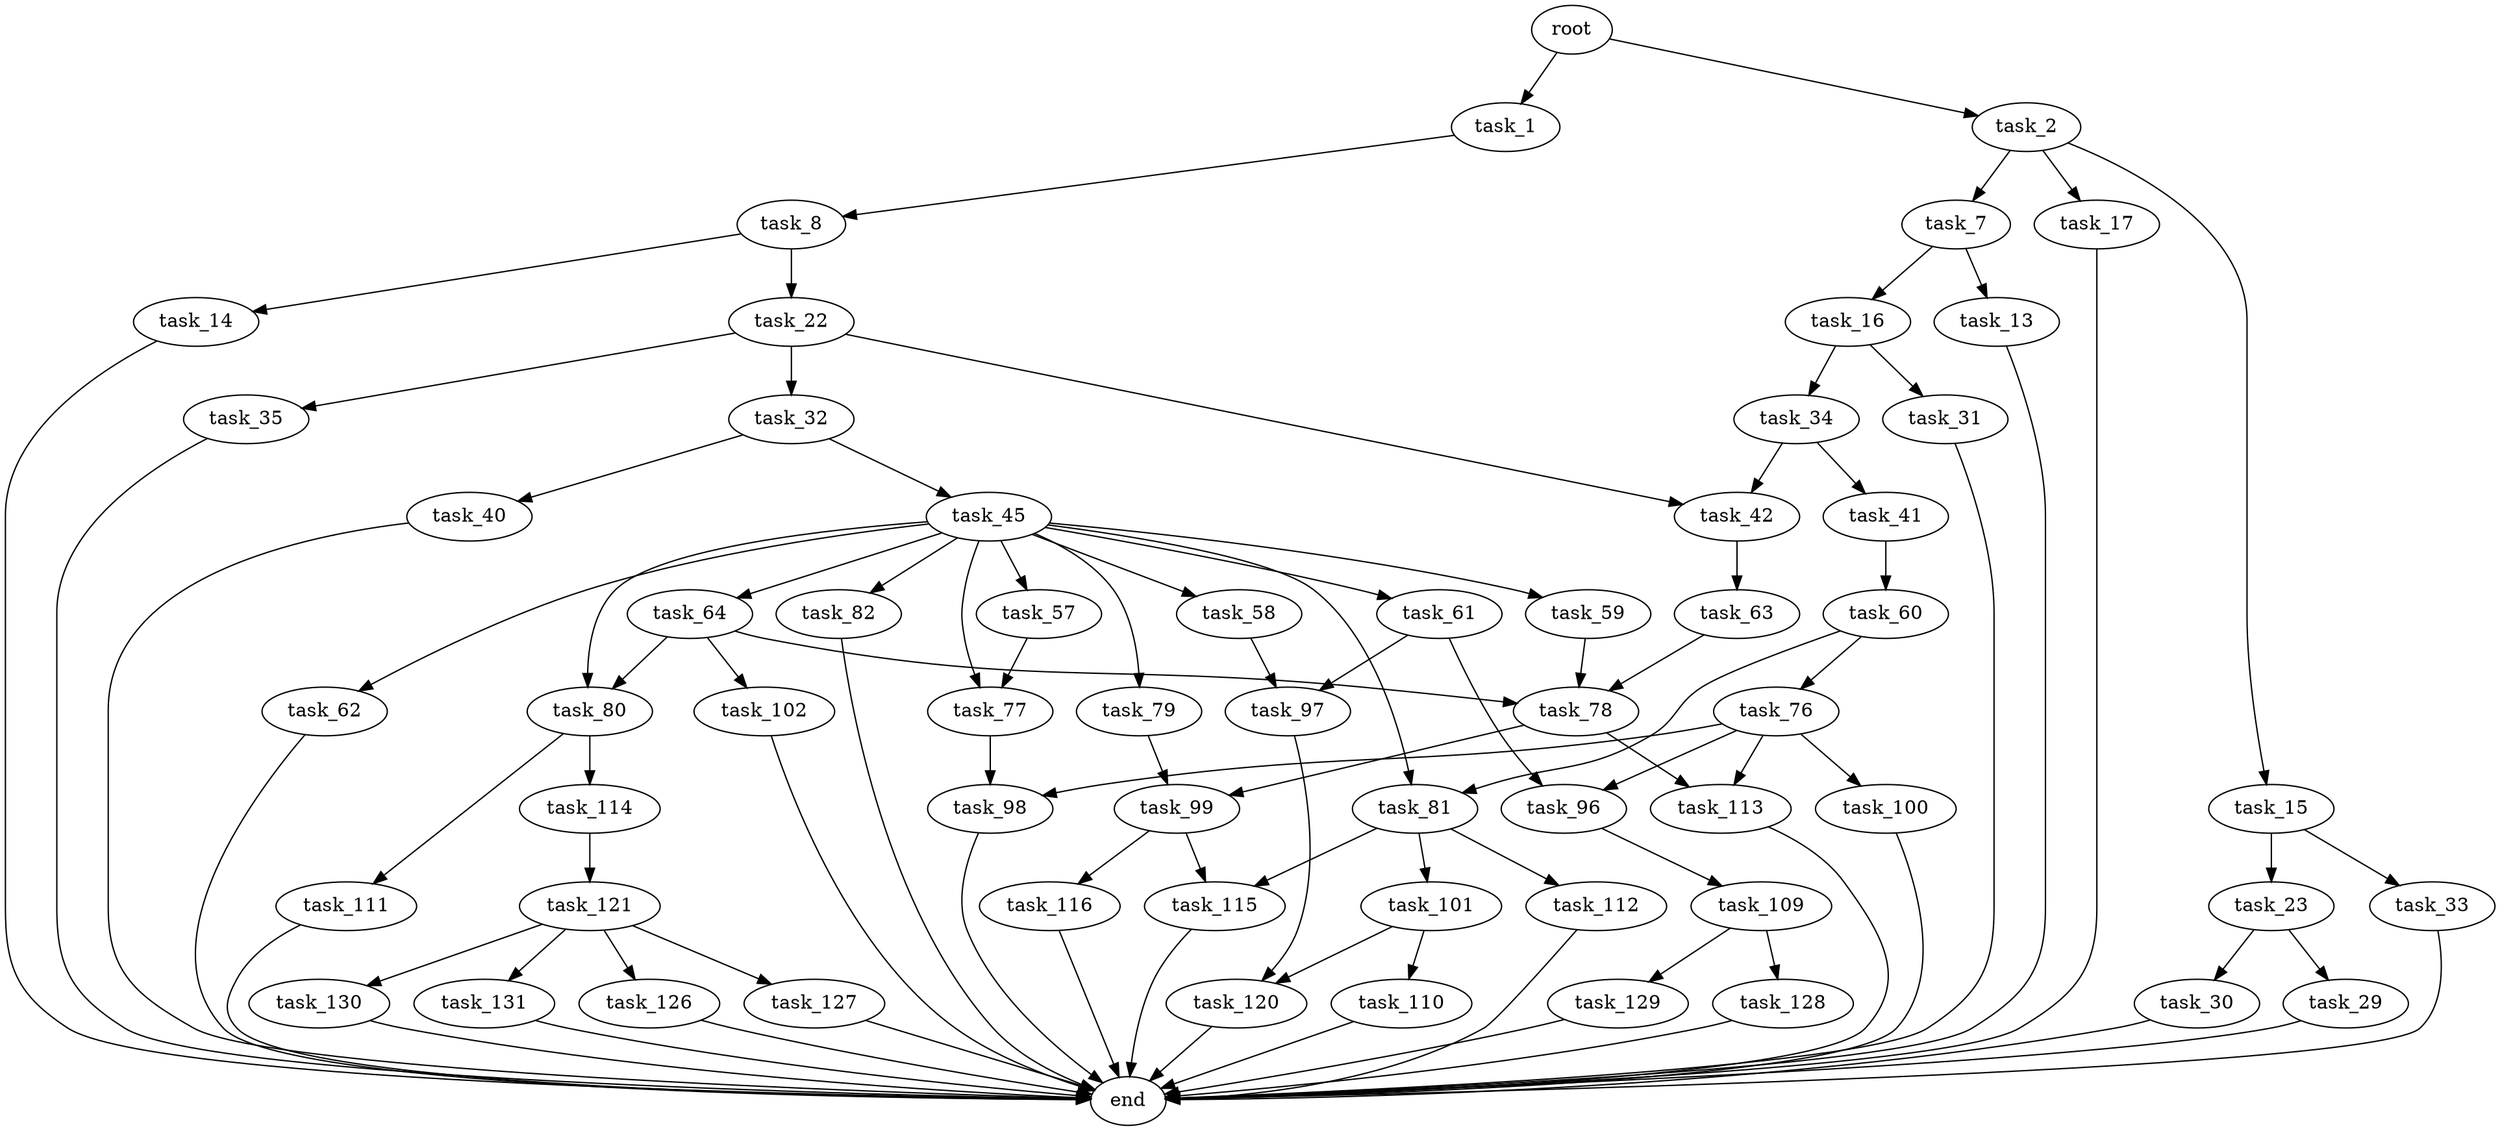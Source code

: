 digraph G {
  root [size="0.000000"];
  task_1 [size="23017961384.000000"];
  task_2 [size="18646391022.000000"];
  task_8 [size="18627615394.000000"];
  task_7 [size="116217123312.000000"];
  task_15 [size="1073741824000.000000"];
  task_17 [size="5097772773.000000"];
  task_13 [size="231928233984.000000"];
  task_16 [size="11141919143.000000"];
  task_14 [size="782757789696.000000"];
  task_22 [size="1073741824000.000000"];
  end [size="0.000000"];
  task_23 [size="32059598654.000000"];
  task_33 [size="404189375679.000000"];
  task_31 [size="231928233984.000000"];
  task_34 [size="28991029248.000000"];
  task_32 [size="4436498905.000000"];
  task_35 [size="8589934592.000000"];
  task_42 [size="567334521.000000"];
  task_29 [size="68719476736.000000"];
  task_30 [size="22639369512.000000"];
  task_40 [size="43396668064.000000"];
  task_45 [size="68719476736.000000"];
  task_41 [size="368293445632.000000"];
  task_60 [size="296609529490.000000"];
  task_63 [size="16336315455.000000"];
  task_57 [size="16543110048.000000"];
  task_58 [size="549755813888.000000"];
  task_59 [size="10999971600.000000"];
  task_61 [size="25441443275.000000"];
  task_62 [size="180821635027.000000"];
  task_64 [size="1073741824000.000000"];
  task_77 [size="134217728000.000000"];
  task_79 [size="11220157218.000000"];
  task_80 [size="782757789696.000000"];
  task_81 [size="406739713730.000000"];
  task_82 [size="782757789696.000000"];
  task_97 [size="46739597544.000000"];
  task_78 [size="218062676357.000000"];
  task_76 [size="8721092176.000000"];
  task_96 [size="101920346986.000000"];
  task_102 [size="793020417.000000"];
  task_98 [size="134217728000.000000"];
  task_100 [size="40763091642.000000"];
  task_113 [size="138709493688.000000"];
  task_99 [size="45354608125.000000"];
  task_111 [size="8589934592.000000"];
  task_114 [size="29937406609.000000"];
  task_101 [size="651136886.000000"];
  task_112 [size="179313839140.000000"];
  task_115 [size="466463863112.000000"];
  task_109 [size="903902128770.000000"];
  task_120 [size="591801536224.000000"];
  task_116 [size="428552010191.000000"];
  task_110 [size="138279801264.000000"];
  task_128 [size="134217728000.000000"];
  task_129 [size="106588325112.000000"];
  task_121 [size="1073741824000.000000"];
  task_126 [size="239006338079.000000"];
  task_127 [size="14892608952.000000"];
  task_130 [size="347695421724.000000"];
  task_131 [size="68719476736.000000"];

  root -> task_1 [size="1.000000"];
  root -> task_2 [size="1.000000"];
  task_1 -> task_8 [size="838860800.000000"];
  task_2 -> task_7 [size="301989888.000000"];
  task_2 -> task_15 [size="301989888.000000"];
  task_2 -> task_17 [size="301989888.000000"];
  task_8 -> task_14 [size="838860800.000000"];
  task_8 -> task_22 [size="838860800.000000"];
  task_7 -> task_13 [size="134217728.000000"];
  task_7 -> task_16 [size="134217728.000000"];
  task_15 -> task_23 [size="838860800.000000"];
  task_15 -> task_33 [size="838860800.000000"];
  task_17 -> end [size="1.000000"];
  task_13 -> end [size="1.000000"];
  task_16 -> task_31 [size="301989888.000000"];
  task_16 -> task_34 [size="301989888.000000"];
  task_14 -> end [size="1.000000"];
  task_22 -> task_32 [size="838860800.000000"];
  task_22 -> task_35 [size="838860800.000000"];
  task_22 -> task_42 [size="838860800.000000"];
  task_23 -> task_29 [size="33554432.000000"];
  task_23 -> task_30 [size="33554432.000000"];
  task_33 -> end [size="1.000000"];
  task_31 -> end [size="1.000000"];
  task_34 -> task_41 [size="75497472.000000"];
  task_34 -> task_42 [size="75497472.000000"];
  task_32 -> task_40 [size="301989888.000000"];
  task_32 -> task_45 [size="301989888.000000"];
  task_35 -> end [size="1.000000"];
  task_42 -> task_63 [size="33554432.000000"];
  task_29 -> end [size="1.000000"];
  task_30 -> end [size="1.000000"];
  task_40 -> end [size="1.000000"];
  task_45 -> task_57 [size="134217728.000000"];
  task_45 -> task_58 [size="134217728.000000"];
  task_45 -> task_59 [size="134217728.000000"];
  task_45 -> task_61 [size="134217728.000000"];
  task_45 -> task_62 [size="134217728.000000"];
  task_45 -> task_64 [size="134217728.000000"];
  task_45 -> task_77 [size="134217728.000000"];
  task_45 -> task_79 [size="134217728.000000"];
  task_45 -> task_80 [size="134217728.000000"];
  task_45 -> task_81 [size="134217728.000000"];
  task_45 -> task_82 [size="134217728.000000"];
  task_41 -> task_60 [size="411041792.000000"];
  task_60 -> task_76 [size="209715200.000000"];
  task_60 -> task_81 [size="209715200.000000"];
  task_63 -> task_78 [size="411041792.000000"];
  task_57 -> task_77 [size="411041792.000000"];
  task_58 -> task_97 [size="536870912.000000"];
  task_59 -> task_78 [size="209715200.000000"];
  task_61 -> task_96 [size="411041792.000000"];
  task_61 -> task_97 [size="411041792.000000"];
  task_62 -> end [size="1.000000"];
  task_64 -> task_78 [size="838860800.000000"];
  task_64 -> task_80 [size="838860800.000000"];
  task_64 -> task_102 [size="838860800.000000"];
  task_77 -> task_98 [size="209715200.000000"];
  task_79 -> task_99 [size="536870912.000000"];
  task_80 -> task_111 [size="679477248.000000"];
  task_80 -> task_114 [size="679477248.000000"];
  task_81 -> task_101 [size="411041792.000000"];
  task_81 -> task_112 [size="411041792.000000"];
  task_81 -> task_115 [size="411041792.000000"];
  task_82 -> end [size="1.000000"];
  task_97 -> task_120 [size="134217728.000000"];
  task_78 -> task_99 [size="301989888.000000"];
  task_78 -> task_113 [size="301989888.000000"];
  task_76 -> task_96 [size="301989888.000000"];
  task_76 -> task_98 [size="301989888.000000"];
  task_76 -> task_100 [size="301989888.000000"];
  task_76 -> task_113 [size="301989888.000000"];
  task_96 -> task_109 [size="75497472.000000"];
  task_102 -> end [size="1.000000"];
  task_98 -> end [size="1.000000"];
  task_100 -> end [size="1.000000"];
  task_113 -> end [size="1.000000"];
  task_99 -> task_115 [size="838860800.000000"];
  task_99 -> task_116 [size="838860800.000000"];
  task_111 -> end [size="1.000000"];
  task_114 -> task_121 [size="838860800.000000"];
  task_101 -> task_110 [size="33554432.000000"];
  task_101 -> task_120 [size="33554432.000000"];
  task_112 -> end [size="1.000000"];
  task_115 -> end [size="1.000000"];
  task_109 -> task_128 [size="838860800.000000"];
  task_109 -> task_129 [size="838860800.000000"];
  task_120 -> end [size="1.000000"];
  task_116 -> end [size="1.000000"];
  task_110 -> end [size="1.000000"];
  task_128 -> end [size="1.000000"];
  task_129 -> end [size="1.000000"];
  task_121 -> task_126 [size="838860800.000000"];
  task_121 -> task_127 [size="838860800.000000"];
  task_121 -> task_130 [size="838860800.000000"];
  task_121 -> task_131 [size="838860800.000000"];
  task_126 -> end [size="1.000000"];
  task_127 -> end [size="1.000000"];
  task_130 -> end [size="1.000000"];
  task_131 -> end [size="1.000000"];
}
